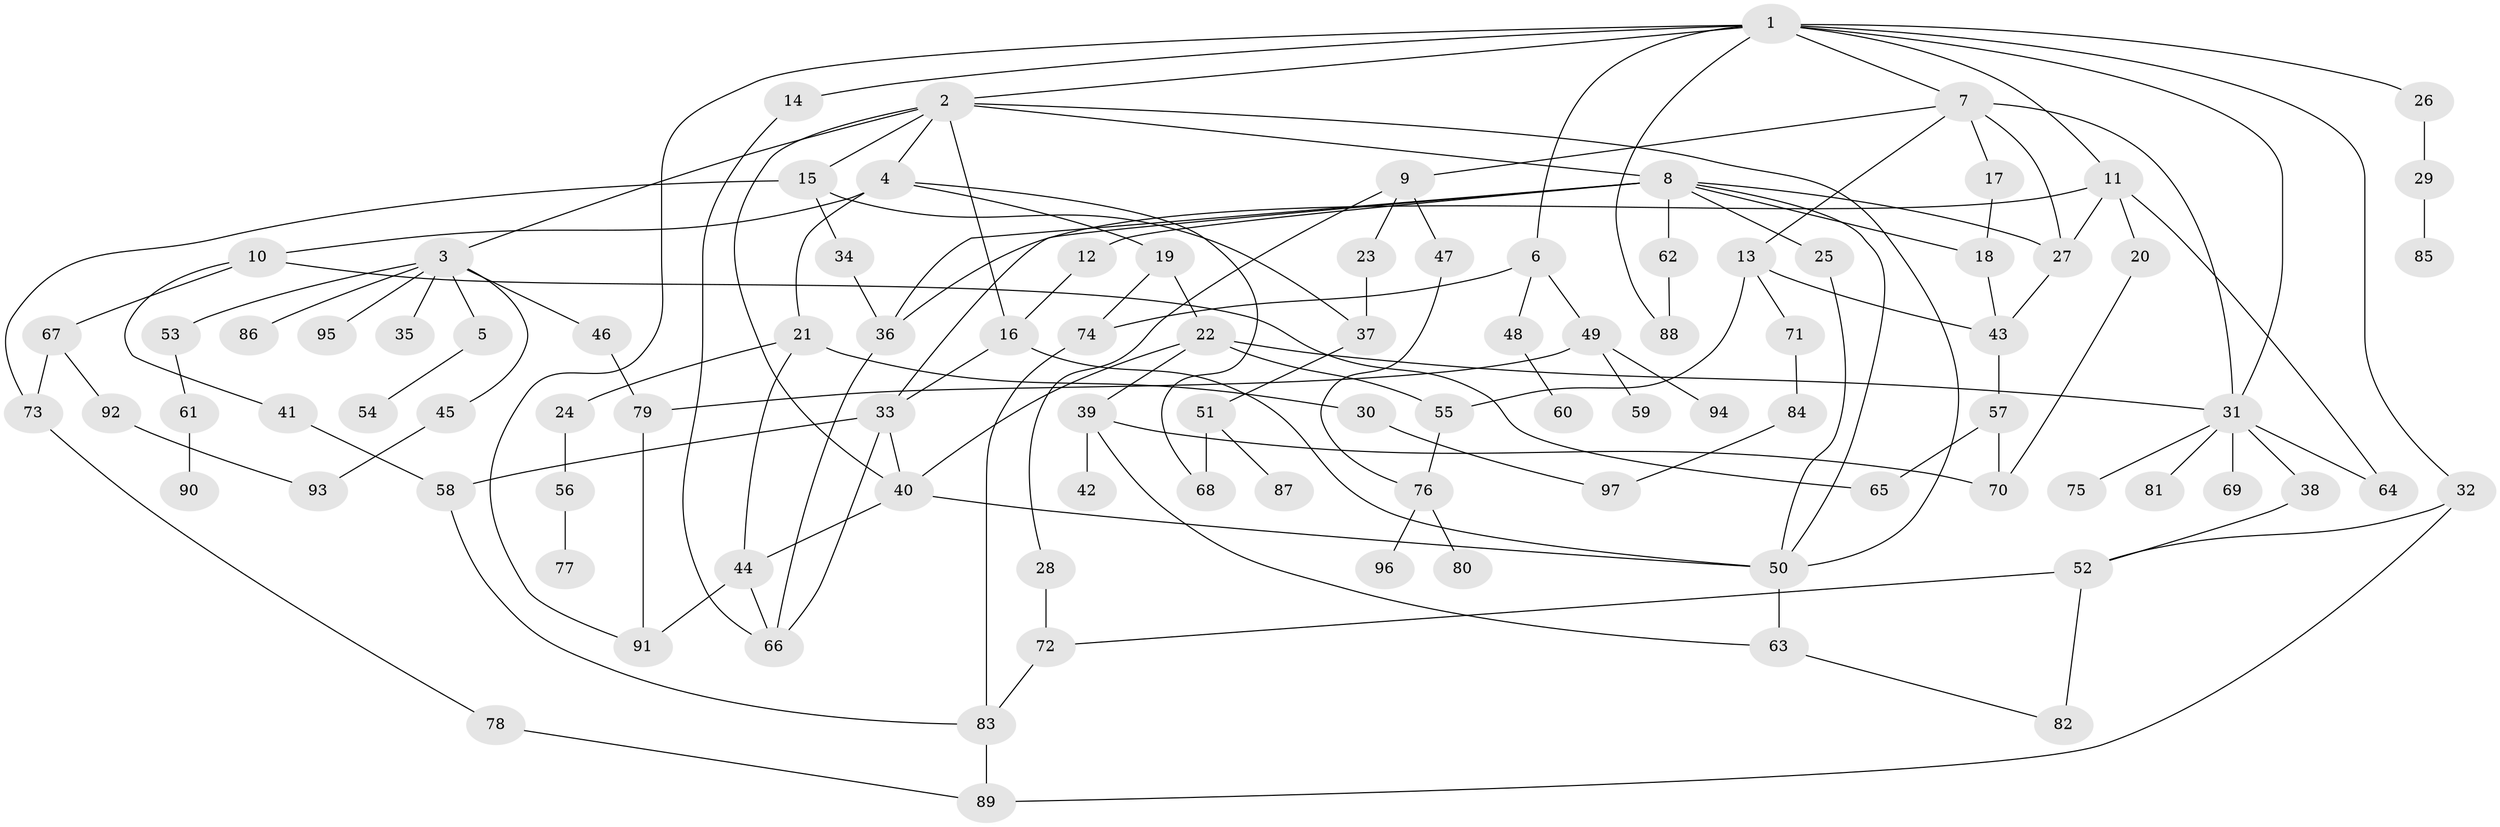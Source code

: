 // original degree distribution, {11: 0.007246376811594203, 9: 0.014492753623188406, 5: 0.06521739130434782, 2: 0.2753623188405797, 6: 0.028985507246376812, 4: 0.10869565217391304, 3: 0.2246376811594203, 1: 0.26811594202898553, 8: 0.007246376811594203}
// Generated by graph-tools (version 1.1) at 2025/48/03/04/25 22:48:40]
// undirected, 97 vertices, 142 edges
graph export_dot {
  node [color=gray90,style=filled];
  1;
  2;
  3;
  4;
  5;
  6;
  7;
  8;
  9;
  10;
  11;
  12;
  13;
  14;
  15;
  16;
  17;
  18;
  19;
  20;
  21;
  22;
  23;
  24;
  25;
  26;
  27;
  28;
  29;
  30;
  31;
  32;
  33;
  34;
  35;
  36;
  37;
  38;
  39;
  40;
  41;
  42;
  43;
  44;
  45;
  46;
  47;
  48;
  49;
  50;
  51;
  52;
  53;
  54;
  55;
  56;
  57;
  58;
  59;
  60;
  61;
  62;
  63;
  64;
  65;
  66;
  67;
  68;
  69;
  70;
  71;
  72;
  73;
  74;
  75;
  76;
  77;
  78;
  79;
  80;
  81;
  82;
  83;
  84;
  85;
  86;
  87;
  88;
  89;
  90;
  91;
  92;
  93;
  94;
  95;
  96;
  97;
  1 -- 2 [weight=1.0];
  1 -- 6 [weight=1.0];
  1 -- 7 [weight=1.0];
  1 -- 11 [weight=1.0];
  1 -- 14 [weight=1.0];
  1 -- 26 [weight=1.0];
  1 -- 31 [weight=1.0];
  1 -- 32 [weight=1.0];
  1 -- 88 [weight=1.0];
  1 -- 91 [weight=1.0];
  2 -- 3 [weight=1.0];
  2 -- 4 [weight=1.0];
  2 -- 8 [weight=1.0];
  2 -- 15 [weight=1.0];
  2 -- 16 [weight=2.0];
  2 -- 40 [weight=1.0];
  2 -- 50 [weight=1.0];
  3 -- 5 [weight=1.0];
  3 -- 35 [weight=1.0];
  3 -- 45 [weight=1.0];
  3 -- 46 [weight=1.0];
  3 -- 53 [weight=1.0];
  3 -- 86 [weight=1.0];
  3 -- 95 [weight=1.0];
  4 -- 10 [weight=1.0];
  4 -- 19 [weight=1.0];
  4 -- 21 [weight=1.0];
  4 -- 68 [weight=1.0];
  5 -- 54 [weight=1.0];
  6 -- 48 [weight=1.0];
  6 -- 49 [weight=1.0];
  6 -- 74 [weight=1.0];
  7 -- 9 [weight=1.0];
  7 -- 13 [weight=1.0];
  7 -- 17 [weight=1.0];
  7 -- 27 [weight=1.0];
  7 -- 31 [weight=1.0];
  8 -- 12 [weight=1.0];
  8 -- 18 [weight=1.0];
  8 -- 25 [weight=1.0];
  8 -- 27 [weight=1.0];
  8 -- 33 [weight=1.0];
  8 -- 36 [weight=1.0];
  8 -- 50 [weight=1.0];
  8 -- 62 [weight=1.0];
  9 -- 23 [weight=1.0];
  9 -- 28 [weight=1.0];
  9 -- 47 [weight=1.0];
  10 -- 41 [weight=1.0];
  10 -- 65 [weight=1.0];
  10 -- 67 [weight=1.0];
  11 -- 20 [weight=1.0];
  11 -- 27 [weight=1.0];
  11 -- 36 [weight=1.0];
  11 -- 64 [weight=1.0];
  12 -- 16 [weight=1.0];
  13 -- 43 [weight=1.0];
  13 -- 55 [weight=1.0];
  13 -- 71 [weight=1.0];
  14 -- 66 [weight=1.0];
  15 -- 34 [weight=1.0];
  15 -- 37 [weight=1.0];
  15 -- 73 [weight=1.0];
  16 -- 33 [weight=1.0];
  16 -- 50 [weight=1.0];
  17 -- 18 [weight=1.0];
  18 -- 43 [weight=1.0];
  19 -- 22 [weight=1.0];
  19 -- 74 [weight=1.0];
  20 -- 70 [weight=1.0];
  21 -- 24 [weight=1.0];
  21 -- 30 [weight=1.0];
  21 -- 44 [weight=1.0];
  22 -- 31 [weight=1.0];
  22 -- 39 [weight=1.0];
  22 -- 40 [weight=1.0];
  22 -- 55 [weight=1.0];
  23 -- 37 [weight=1.0];
  24 -- 56 [weight=1.0];
  25 -- 50 [weight=1.0];
  26 -- 29 [weight=1.0];
  27 -- 43 [weight=1.0];
  28 -- 72 [weight=1.0];
  29 -- 85 [weight=1.0];
  30 -- 97 [weight=1.0];
  31 -- 38 [weight=1.0];
  31 -- 64 [weight=1.0];
  31 -- 69 [weight=2.0];
  31 -- 75 [weight=1.0];
  31 -- 81 [weight=1.0];
  32 -- 52 [weight=1.0];
  32 -- 89 [weight=1.0];
  33 -- 40 [weight=1.0];
  33 -- 58 [weight=1.0];
  33 -- 66 [weight=1.0];
  34 -- 36 [weight=1.0];
  36 -- 66 [weight=1.0];
  37 -- 51 [weight=1.0];
  38 -- 52 [weight=1.0];
  39 -- 42 [weight=1.0];
  39 -- 63 [weight=1.0];
  39 -- 70 [weight=1.0];
  40 -- 44 [weight=1.0];
  40 -- 50 [weight=1.0];
  41 -- 58 [weight=1.0];
  43 -- 57 [weight=1.0];
  44 -- 66 [weight=1.0];
  44 -- 91 [weight=1.0];
  45 -- 93 [weight=1.0];
  46 -- 79 [weight=1.0];
  47 -- 76 [weight=1.0];
  48 -- 60 [weight=1.0];
  49 -- 59 [weight=1.0];
  49 -- 79 [weight=1.0];
  49 -- 94 [weight=1.0];
  50 -- 63 [weight=1.0];
  51 -- 68 [weight=1.0];
  51 -- 87 [weight=1.0];
  52 -- 72 [weight=1.0];
  52 -- 82 [weight=1.0];
  53 -- 61 [weight=1.0];
  55 -- 76 [weight=1.0];
  56 -- 77 [weight=1.0];
  57 -- 65 [weight=1.0];
  57 -- 70 [weight=1.0];
  58 -- 83 [weight=1.0];
  61 -- 90 [weight=1.0];
  62 -- 88 [weight=1.0];
  63 -- 82 [weight=1.0];
  67 -- 73 [weight=1.0];
  67 -- 92 [weight=1.0];
  71 -- 84 [weight=1.0];
  72 -- 83 [weight=1.0];
  73 -- 78 [weight=1.0];
  74 -- 83 [weight=1.0];
  76 -- 80 [weight=1.0];
  76 -- 96 [weight=1.0];
  78 -- 89 [weight=1.0];
  79 -- 91 [weight=1.0];
  83 -- 89 [weight=1.0];
  84 -- 97 [weight=1.0];
  92 -- 93 [weight=1.0];
}
